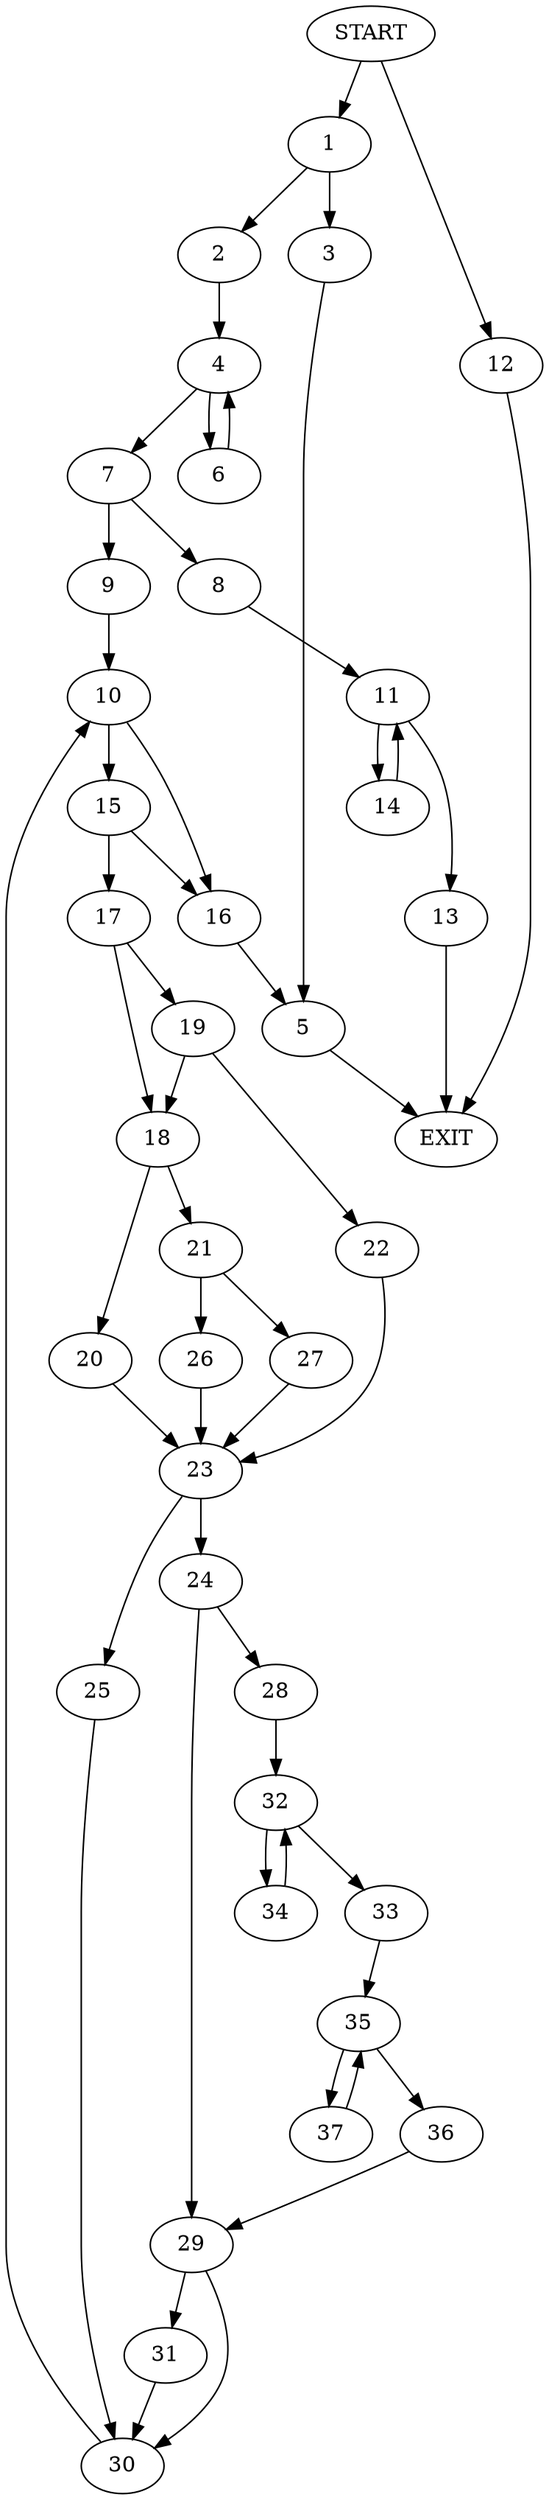digraph {
0 [label="START"]
38 [label="EXIT"]
0 -> 1
1 -> 2
1 -> 3
2 -> 4
3 -> 5
4 -> 6
4 -> 7
7 -> 8
7 -> 9
6 -> 4
9 -> 10
8 -> 11
0 -> 12
12 -> 38
11 -> 13
11 -> 14
13 -> 38
14 -> 11
10 -> 15
10 -> 16
15 -> 17
15 -> 16
16 -> 5
17 -> 18
17 -> 19
18 -> 20
18 -> 21
19 -> 18
19 -> 22
22 -> 23
23 -> 24
23 -> 25
20 -> 23
21 -> 26
21 -> 27
27 -> 23
26 -> 23
24 -> 28
24 -> 29
25 -> 30
30 -> 10
29 -> 30
29 -> 31
28 -> 32
32 -> 33
32 -> 34
33 -> 35
34 -> 32
35 -> 36
35 -> 37
37 -> 35
36 -> 29
31 -> 30
5 -> 38
}
